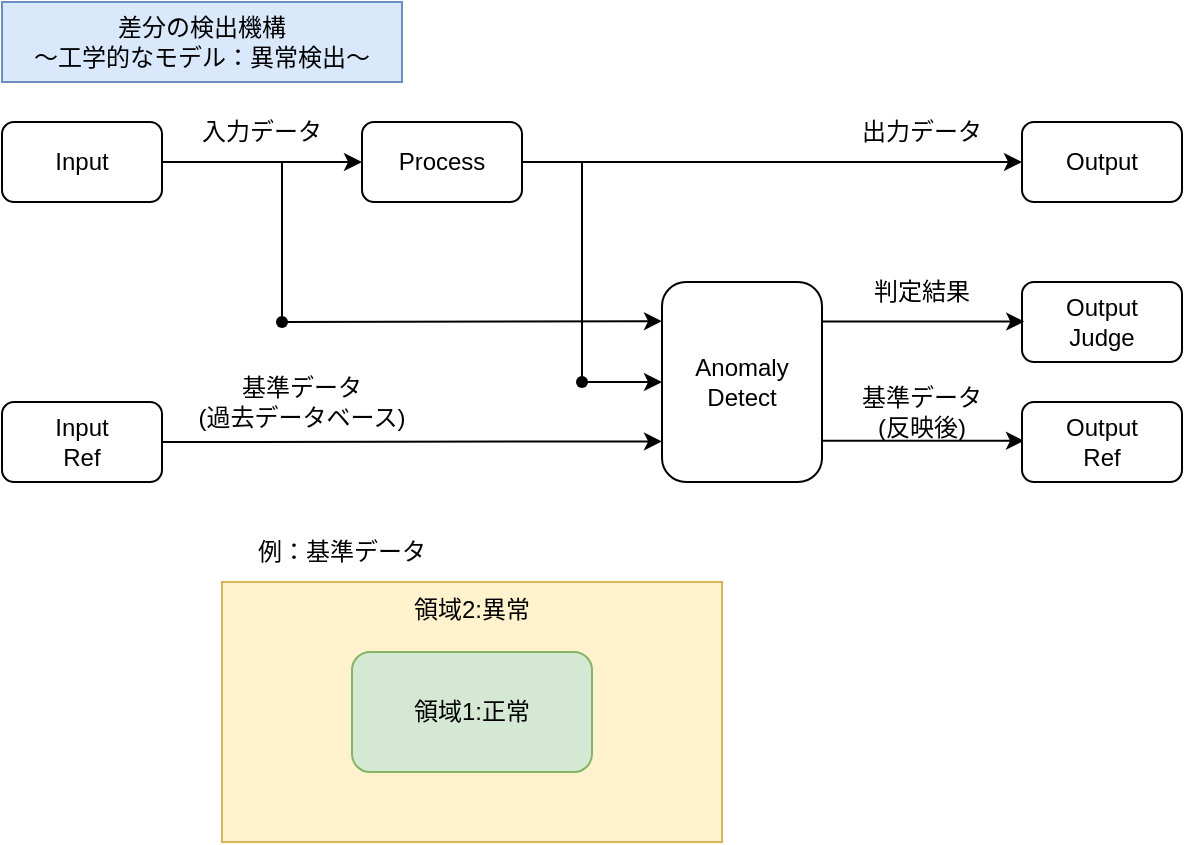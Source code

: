 <mxfile version="27.1.4">
  <diagram name="ページ1" id="Tz32hYnaOwYIBj_vYGMN">
    <mxGraphModel dx="802" dy="493" grid="1" gridSize="10" guides="1" tooltips="1" connect="1" arrows="1" fold="1" page="1" pageScale="1" pageWidth="1169" pageHeight="827" math="0" shadow="0">
      <root>
        <mxCell id="0" />
        <mxCell id="1" parent="0" />
        <mxCell id="VWtdcPpH-dzznXyx7XUg-1" value="差分の検出機構&lt;div&gt;～&lt;span style=&quot;background-color: transparent; color: light-dark(rgb(0, 0, 0), rgb(255, 255, 255));&quot;&gt;工学的なモデル：異常検出～&lt;/span&gt;&lt;/div&gt;" style="text;html=1;align=center;verticalAlign=middle;whiteSpace=wrap;rounded=0;fillColor=#dae8fc;strokeColor=#6c8ebf;" vertex="1" parent="1">
          <mxGeometry x="80" y="40" width="200" height="40" as="geometry" />
        </mxCell>
        <mxCell id="VWtdcPpH-dzznXyx7XUg-2" value="Input" style="rounded=1;whiteSpace=wrap;html=1;" vertex="1" parent="1">
          <mxGeometry x="80" y="100" width="80" height="40" as="geometry" />
        </mxCell>
        <mxCell id="VWtdcPpH-dzznXyx7XUg-3" value="Output" style="rounded=1;whiteSpace=wrap;html=1;" vertex="1" parent="1">
          <mxGeometry x="590" y="100" width="80" height="40" as="geometry" />
        </mxCell>
        <mxCell id="VWtdcPpH-dzznXyx7XUg-4" value="Process" style="rounded=1;whiteSpace=wrap;html=1;" vertex="1" parent="1">
          <mxGeometry x="260" y="100" width="80" height="40" as="geometry" />
        </mxCell>
        <mxCell id="VWtdcPpH-dzznXyx7XUg-5" value="Anomaly&lt;div&gt;Detect&lt;/div&gt;" style="rounded=1;whiteSpace=wrap;html=1;" vertex="1" parent="1">
          <mxGeometry x="410" y="180" width="80" height="100" as="geometry" />
        </mxCell>
        <mxCell id="VWtdcPpH-dzznXyx7XUg-6" value="" style="endArrow=classic;html=1;rounded=0;exitX=1;exitY=0.5;exitDx=0;exitDy=0;entryX=0;entryY=0.5;entryDx=0;entryDy=0;" edge="1" parent="1" source="VWtdcPpH-dzznXyx7XUg-2" target="VWtdcPpH-dzznXyx7XUg-4">
          <mxGeometry width="50" height="50" relative="1" as="geometry">
            <mxPoint x="450" y="220" as="sourcePoint" />
            <mxPoint x="500" y="170" as="targetPoint" />
          </mxGeometry>
        </mxCell>
        <mxCell id="VWtdcPpH-dzznXyx7XUg-9" value="" style="endArrow=classic;html=1;rounded=0;exitX=1;exitY=0.5;exitDx=0;exitDy=0;entryX=0;entryY=0.5;entryDx=0;entryDy=0;" edge="1" parent="1" source="VWtdcPpH-dzznXyx7XUg-4" target="VWtdcPpH-dzznXyx7XUg-3">
          <mxGeometry width="50" height="50" relative="1" as="geometry">
            <mxPoint x="300" y="230" as="sourcePoint" />
            <mxPoint x="350" y="180" as="targetPoint" />
          </mxGeometry>
        </mxCell>
        <mxCell id="VWtdcPpH-dzznXyx7XUg-10" value="" style="endArrow=none;html=1;rounded=0;entryX=0.643;entryY=0.379;entryDx=0;entryDy=0;entryPerimeter=0;startFill=0;" edge="1" parent="1" target="VWtdcPpH-dzznXyx7XUg-25">
          <mxGeometry width="50" height="50" relative="1" as="geometry">
            <mxPoint x="370" y="120" as="sourcePoint" />
            <mxPoint x="370" y="220" as="targetPoint" />
          </mxGeometry>
        </mxCell>
        <mxCell id="VWtdcPpH-dzznXyx7XUg-11" value="" style="endArrow=classic;html=1;rounded=0;entryX=0;entryY=0.5;entryDx=0;entryDy=0;" edge="1" parent="1" target="VWtdcPpH-dzznXyx7XUg-5">
          <mxGeometry width="50" height="50" relative="1" as="geometry">
            <mxPoint x="370" y="230" as="sourcePoint" />
            <mxPoint x="400" y="230" as="targetPoint" />
          </mxGeometry>
        </mxCell>
        <mxCell id="VWtdcPpH-dzznXyx7XUg-12" value="" style="endArrow=none;html=1;rounded=0;startFill=0;" edge="1" parent="1" source="VWtdcPpH-dzznXyx7XUg-24">
          <mxGeometry width="50" height="50" relative="1" as="geometry">
            <mxPoint x="220" y="120" as="sourcePoint" />
            <mxPoint x="220" y="200" as="targetPoint" />
          </mxGeometry>
        </mxCell>
        <mxCell id="VWtdcPpH-dzznXyx7XUg-13" value="" style="endArrow=classic;html=1;rounded=0;entryX=0;entryY=0.196;entryDx=0;entryDy=0;entryPerimeter=0;" edge="1" parent="1" source="VWtdcPpH-dzznXyx7XUg-24" target="VWtdcPpH-dzznXyx7XUg-5">
          <mxGeometry width="50" height="50" relative="1" as="geometry">
            <mxPoint x="190" y="200.5" as="sourcePoint" />
            <mxPoint x="400" y="200" as="targetPoint" />
          </mxGeometry>
        </mxCell>
        <mxCell id="VWtdcPpH-dzznXyx7XUg-14" value="入力データ" style="text;html=1;align=center;verticalAlign=middle;whiteSpace=wrap;rounded=0;" vertex="1" parent="1">
          <mxGeometry x="170" y="90" width="80" height="30" as="geometry" />
        </mxCell>
        <mxCell id="VWtdcPpH-dzznXyx7XUg-16" value="出力データ" style="text;html=1;align=center;verticalAlign=middle;whiteSpace=wrap;rounded=0;" vertex="1" parent="1">
          <mxGeometry x="500" y="90" width="80" height="30" as="geometry" />
        </mxCell>
        <mxCell id="VWtdcPpH-dzznXyx7XUg-17" value="Output&lt;div&gt;Judge&lt;/div&gt;" style="rounded=1;whiteSpace=wrap;html=1;" vertex="1" parent="1">
          <mxGeometry x="590" y="180" width="80" height="40" as="geometry" />
        </mxCell>
        <mxCell id="VWtdcPpH-dzznXyx7XUg-18" value="" style="endArrow=classic;html=1;rounded=0;entryX=0;entryY=0.5;entryDx=0;entryDy=0;exitX=0.986;exitY=0.299;exitDx=0;exitDy=0;exitPerimeter=0;" edge="1" parent="1">
          <mxGeometry width="50" height="50" relative="1" as="geometry">
            <mxPoint x="490.0" y="199.71" as="sourcePoint" />
            <mxPoint x="591.12" y="199.81" as="targetPoint" />
          </mxGeometry>
        </mxCell>
        <mxCell id="VWtdcPpH-dzznXyx7XUg-19" value="判定結果" style="text;html=1;align=center;verticalAlign=middle;whiteSpace=wrap;rounded=0;" vertex="1" parent="1">
          <mxGeometry x="500" y="170" width="80" height="30" as="geometry" />
        </mxCell>
        <mxCell id="VWtdcPpH-dzznXyx7XUg-21" value="Input&lt;div&gt;Ref&lt;/div&gt;" style="rounded=1;whiteSpace=wrap;html=1;" vertex="1" parent="1">
          <mxGeometry x="80" y="240" width="80" height="40" as="geometry" />
        </mxCell>
        <mxCell id="VWtdcPpH-dzznXyx7XUg-22" value="" style="endArrow=classic;html=1;rounded=0;entryX=0;entryY=0.797;entryDx=0;entryDy=0;entryPerimeter=0;" edge="1" parent="1" target="VWtdcPpH-dzznXyx7XUg-5">
          <mxGeometry width="50" height="50" relative="1" as="geometry">
            <mxPoint x="160" y="260" as="sourcePoint" />
            <mxPoint x="350" y="259.71" as="targetPoint" />
          </mxGeometry>
        </mxCell>
        <mxCell id="VWtdcPpH-dzznXyx7XUg-23" value="基準データ&lt;div&gt;(過去データベース)&lt;/div&gt;" style="text;html=1;align=center;verticalAlign=middle;whiteSpace=wrap;rounded=0;" vertex="1" parent="1">
          <mxGeometry x="170" y="220" width="120" height="40" as="geometry" />
        </mxCell>
        <mxCell id="VWtdcPpH-dzznXyx7XUg-25" value="" style="shape=waypoint;sketch=0;fillStyle=solid;size=6;pointerEvents=1;points=[];fillColor=none;resizable=0;rotatable=0;perimeter=centerPerimeter;snapToPoint=1;" vertex="1" parent="1">
          <mxGeometry x="360" y="220" width="20" height="20" as="geometry" />
        </mxCell>
        <mxCell id="VWtdcPpH-dzznXyx7XUg-28" value="" style="endArrow=none;html=1;rounded=0;startFill=0;" edge="1" parent="1" target="VWtdcPpH-dzznXyx7XUg-24">
          <mxGeometry width="50" height="50" relative="1" as="geometry">
            <mxPoint x="220" y="120" as="sourcePoint" />
            <mxPoint x="220" y="200" as="targetPoint" />
          </mxGeometry>
        </mxCell>
        <mxCell id="VWtdcPpH-dzznXyx7XUg-24" value="" style="shape=waypoint;sketch=0;fillStyle=solid;size=6;pointerEvents=1;points=[];fillColor=none;resizable=0;rotatable=0;perimeter=centerPerimeter;snapToPoint=1;" vertex="1" parent="1">
          <mxGeometry x="210" y="190" width="20" height="20" as="geometry" />
        </mxCell>
        <mxCell id="VWtdcPpH-dzznXyx7XUg-29" value="" style="endArrow=classic;html=1;rounded=0;entryX=0;entryY=0.5;entryDx=0;entryDy=0;exitX=0.986;exitY=0.299;exitDx=0;exitDy=0;exitPerimeter=0;" edge="1" parent="1">
          <mxGeometry width="50" height="50" relative="1" as="geometry">
            <mxPoint x="490" y="259.43" as="sourcePoint" />
            <mxPoint x="591" y="259.43" as="targetPoint" />
          </mxGeometry>
        </mxCell>
        <mxCell id="VWtdcPpH-dzznXyx7XUg-30" value="Output&lt;div&gt;Ref&lt;/div&gt;" style="rounded=1;whiteSpace=wrap;html=1;" vertex="1" parent="1">
          <mxGeometry x="590" y="240" width="80" height="40" as="geometry" />
        </mxCell>
        <mxCell id="VWtdcPpH-dzznXyx7XUg-31" value="基準データ&lt;div&gt;(反映後)&lt;/div&gt;" style="text;html=1;align=center;verticalAlign=middle;whiteSpace=wrap;rounded=0;" vertex="1" parent="1">
          <mxGeometry x="500" y="230" width="80" height="30" as="geometry" />
        </mxCell>
        <mxCell id="VWtdcPpH-dzznXyx7XUg-32" value="領域2:異常" style="rounded=0;whiteSpace=wrap;html=1;fillColor=#fff2cc;strokeColor=#d6b656;verticalAlign=top;" vertex="1" parent="1">
          <mxGeometry x="190" y="330" width="250" height="130" as="geometry" />
        </mxCell>
        <mxCell id="VWtdcPpH-dzznXyx7XUg-33" value="&lt;div&gt;領域1:&lt;span style=&quot;background-color: transparent; color: light-dark(rgb(0, 0, 0), rgb(255, 255, 255));&quot;&gt;正常&lt;/span&gt;&lt;/div&gt;" style="rounded=1;whiteSpace=wrap;html=1;fillColor=#d5e8d4;strokeColor=#82b366;" vertex="1" parent="1">
          <mxGeometry x="255" y="365" width="120" height="60" as="geometry" />
        </mxCell>
        <mxCell id="VWtdcPpH-dzznXyx7XUg-34" value="例：基準データ" style="text;html=1;align=center;verticalAlign=middle;whiteSpace=wrap;rounded=0;" vertex="1" parent="1">
          <mxGeometry x="190" y="300" width="120" height="30" as="geometry" />
        </mxCell>
      </root>
    </mxGraphModel>
  </diagram>
</mxfile>

